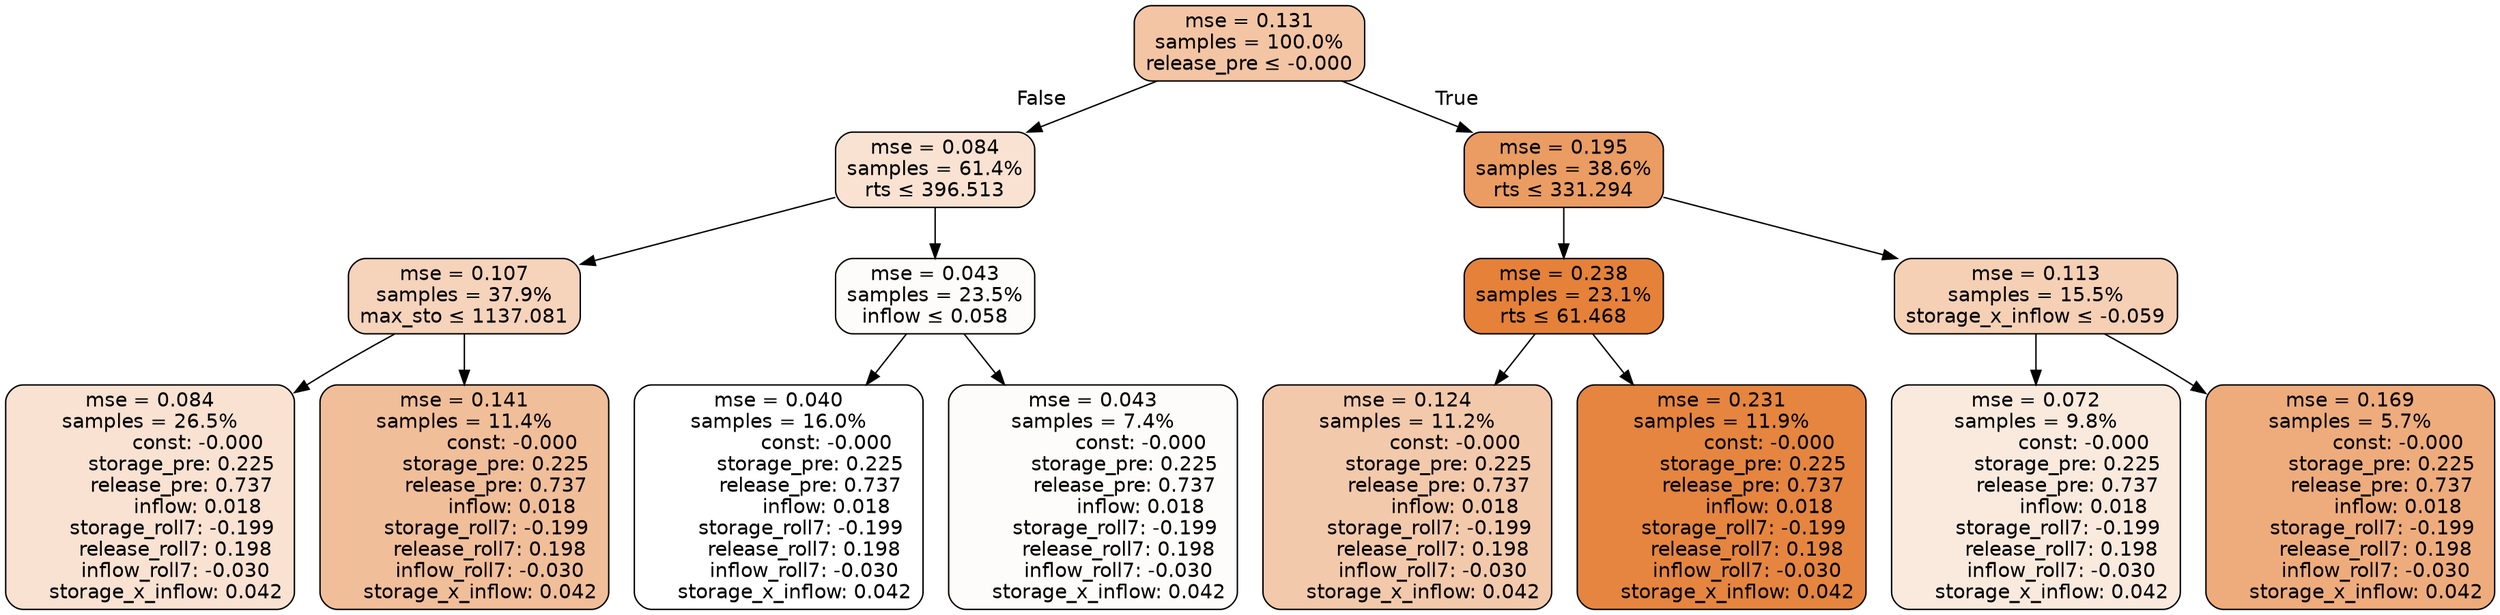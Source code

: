 digraph tree {
node [shape=rectangle, style="filled, rounded", color="black", fontname=helvetica] ;
edge [fontname=helvetica] ;
	"0" [label="mse = 0.131
samples = 100.0%
release_pre &le; -0.000", fillcolor="#f3c5a4"]
	"1" [label="mse = 0.084
samples = 61.4%
rts &le; 396.513", fillcolor="#f9e2d2"]
	"2" [label="mse = 0.107
samples = 37.9%
max_sto &le; 1137.081", fillcolor="#f6d3bb"]
	"3" [label="mse = 0.084
samples = 26.5%
               const: -0.000
          storage_pre: 0.225
          release_pre: 0.737
               inflow: 0.018
       storage_roll7: -0.199
        release_roll7: 0.198
        inflow_roll7: -0.030
     storage_x_inflow: 0.042", fillcolor="#f9e2d2"]
	"4" [label="mse = 0.141
samples = 11.4%
               const: -0.000
          storage_pre: 0.225
          release_pre: 0.737
               inflow: 0.018
       storage_roll7: -0.199
        release_roll7: 0.198
        inflow_roll7: -0.030
     storage_x_inflow: 0.042", fillcolor="#f1be9a"]
	"5" [label="mse = 0.043
samples = 23.5%
inflow &le; 0.058", fillcolor="#fefcfb"]
	"6" [label="mse = 0.040
samples = 16.0%
               const: -0.000
          storage_pre: 0.225
          release_pre: 0.737
               inflow: 0.018
       storage_roll7: -0.199
        release_roll7: 0.198
        inflow_roll7: -0.030
     storage_x_inflow: 0.042", fillcolor="#ffffff"]
	"7" [label="mse = 0.043
samples = 7.4%
               const: -0.000
          storage_pre: 0.225
          release_pre: 0.737
               inflow: 0.018
       storage_roll7: -0.199
        release_roll7: 0.198
        inflow_roll7: -0.030
     storage_x_inflow: 0.042", fillcolor="#fefcfb"]
	"8" [label="mse = 0.195
samples = 38.6%
rts &le; 331.294", fillcolor="#ea9c63"]
	"9" [label="mse = 0.238
samples = 23.1%
rts &le; 61.468", fillcolor="#e58139"]
	"10" [label="mse = 0.124
samples = 11.2%
               const: -0.000
          storage_pre: 0.225
          release_pre: 0.737
               inflow: 0.018
       storage_roll7: -0.199
        release_roll7: 0.198
        inflow_roll7: -0.030
     storage_x_inflow: 0.042", fillcolor="#f3c9ab"]
	"11" [label="mse = 0.231
samples = 11.9%
               const: -0.000
          storage_pre: 0.225
          release_pre: 0.737
               inflow: 0.018
       storage_roll7: -0.199
        release_roll7: 0.198
        inflow_roll7: -0.030
     storage_x_inflow: 0.042", fillcolor="#e58540"]
	"12" [label="mse = 0.113
samples = 15.5%
storage_x_inflow &le; -0.059", fillcolor="#f5d0b5"]
	"13" [label="mse = 0.072
samples = 9.8%
               const: -0.000
          storage_pre: 0.225
          release_pre: 0.737
               inflow: 0.018
       storage_roll7: -0.199
        release_roll7: 0.198
        inflow_roll7: -0.030
     storage_x_inflow: 0.042", fillcolor="#faeade"]
	"14" [label="mse = 0.169
samples = 5.7%
               const: -0.000
          storage_pre: 0.225
          release_pre: 0.737
               inflow: 0.018
       storage_roll7: -0.199
        release_roll7: 0.198
        inflow_roll7: -0.030
     storage_x_inflow: 0.042", fillcolor="#eeac7d"]

	"0" -> "1" [labeldistance=2.5, labelangle=45, headlabel="False"]
	"1" -> "2"
	"2" -> "3"
	"2" -> "4"
	"1" -> "5"
	"5" -> "6"
	"5" -> "7"
	"0" -> "8" [labeldistance=2.5, labelangle=-45, headlabel="True"]
	"8" -> "9"
	"9" -> "10"
	"9" -> "11"
	"8" -> "12"
	"12" -> "13"
	"12" -> "14"
}